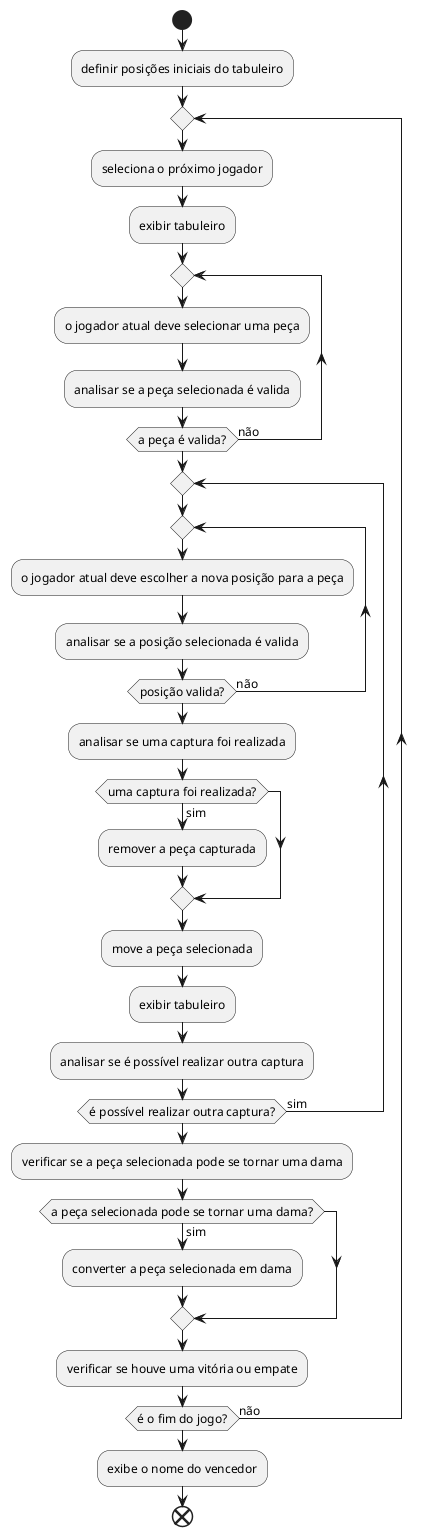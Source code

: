 @startuml Atividades

skinparam DefaultTextAlignment center
skinparam DefaultFontSize 12

start
:definir posições iniciais do tabuleiro;

repeat
    :seleciona o próximo jogador;
    :exibir tabuleiro;

    repeat
        :o jogador atual deve selecionar uma peça;
        :analisar se a peça selecionada é valida;
    repeat while (a peça é valida?) is (não)

    repeat
        repeat
            :o jogador atual deve escolher a nova posição para a peça;
            :analisar se a posição selecionada é valida;
        repeat while (posição valida?) is (não)

        :analisar se uma captura foi realizada;

        if (uma captura foi realizada?) then (sim)
            :remover a peça capturada;
        endif

        :move a peça selecionada;
        :exibir tabuleiro;
        :analisar se é possível realizar outra captura;
    repeat while (é possível realizar outra captura?) is (sim)

    :verificar se a peça selecionada pode se tornar uma dama;
    if (a peça selecionada pode se tornar uma dama?) then (sim)
        :converter a peça selecionada em dama;
    endif

    :verificar se houve uma vitória ou empate;
repeat while (é o fim do jogo?) is (não)

:exibe o nome do vencedor;
end

@enduml
